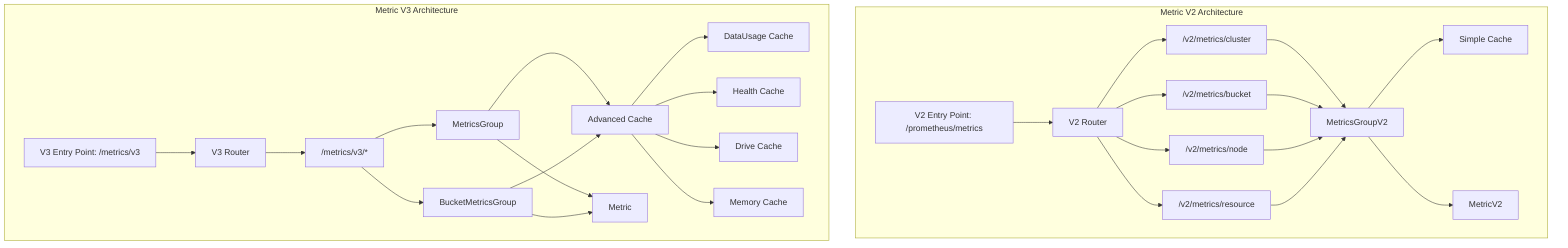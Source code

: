---
config:
  layout: dagre
---
flowchart TB
 subgraph subGraph0["Metric V2 Architecture"]
        V2Router["V2 Router"]
        V2["V2 Entry Point: /prometheus/metrics"]
        V2Cluster["/v2/metrics/cluster"]
        V2Bucket["/v2/metrics/bucket"]
        V2Node["/v2/metrics/node"]
        V2Resource["/v2/metrics/resource"]
        V2MetricsGroup["MetricsGroupV2"]
        V2Cache["Simple Cache"]
        V2Metric["MetricV2"]
  end
 subgraph subGraph1["Metric V3 Architecture"]
        V3Router["V3 Router"]
        V3["V3 Entry Point: /metrics/v3"]
        V3Path["/metrics/v3/*"]
        V3MetricsGroup["MetricsGroup"]
        V3BucketMetricsGroup["BucketMetricsGroup"]
        V3Cache["Advanced Cache"]
        V3DataUsage["DataUsage Cache"]
        V3Health["Health Cache"]
        V3Drive["Drive Cache"]
        V3Memory["Memory Cache"]
        V3Metric["Metric"]
  end
    V2 --> V2Router
    V2Router --> V2Cluster & V2Bucket & V2Node & V2Resource
    V2Cluster --> V2MetricsGroup
    V2Bucket --> V2MetricsGroup
    V2Node --> V2MetricsGroup
    V2Resource --> V2MetricsGroup
    V2MetricsGroup --> V2Cache & V2Metric
    V3 --> V3Router
    V3Router --> V3Path
    V3Path --> V3MetricsGroup & V3BucketMetricsGroup
    V3MetricsGroup --> V3Cache & V3Metric
    V3BucketMetricsGroup --> V3Cache & V3Metric
    V3Cache --> V3DataUsage & V3Health & V3Drive & V3Memory
